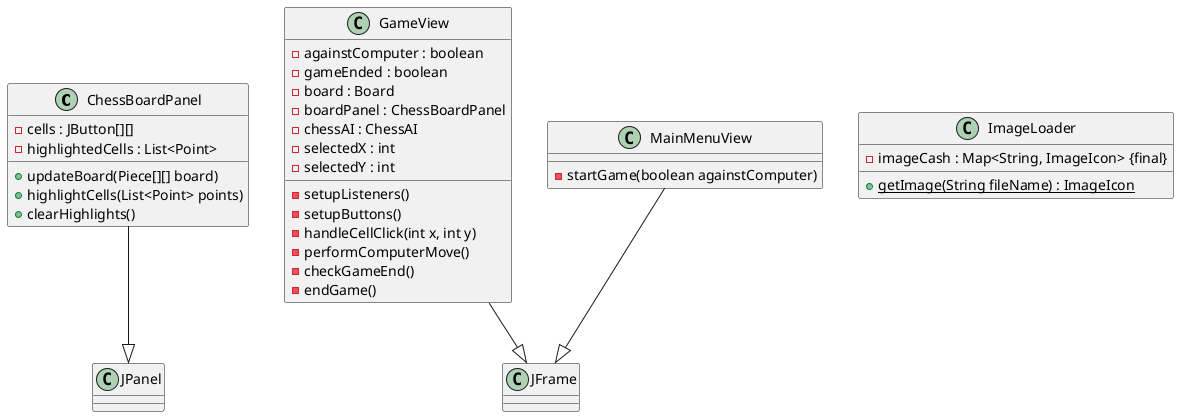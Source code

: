 
'https://plantuml.com/sequence-diagram

@startuml

'!define root_package .
'
'class Main {
'    +main(String[] args) : void {static}
'}
'class Bishop {
'    +canAttack(int x, int y, Board board)
'    #getType()
'}
'Bishop --|> Piece
'class Board {
'    +equals(Object obj)
'    +hashCode()
'    +getCapturedPiece()
'    -setupInitialPosition()
'    +getPieceAt(int x, int y)
'    +setPieceAt(int x, int y, Piece piece)
'    +movePiece(int fromX, int fromY, int toX, int toY)
'    +undoMove()
'    +isKingInCheck(String color)
'    +noValidMoves(String color)
'    +checkGameEnd()
'    +saveGameToNotationFile(String filePath)
'    -convertMoveToNotation(Move move)
'    -convertPositionToNotation(int x, int y)
'    +loadGameFromNotationFile(String filePath)
'    +applyMove(Move move)
'    +parseNotationToMove(String notation)
'    -isValidCoordinate(int x, int y)
'    -isMoveValid(Move move)
'    +clone()
'    +getCurrentPlayerColor()
'}
'Board ..|> Cloneable
'class ChessAI {
'    +calculateBestMove(int depth)
'    -minimax(int depth, boolean maximizingPlayer, int alpha, int beta)
'    +evaluateBoard()
'    -getPieceValue(Piece piece)
'    +performMove()
'}
'class King {
'    +canAttack(int x, int y, Board board)
'    #getType()
'}
'King --|> Piece
'class Knight {
'    +canAttack(int x, int y, Board board)
'    #getType()
'}
'Knight --|> Piece
'class Pawn {
'    +canAttack(int x, int y, Board board)
'    #getType()
'}
'Pawn --|> Piece
'class Piece {
'    +setPosition(int newX, int newY)
'    +isInBounds(int x, int y)
'    +clone()
'    +getColor()
'    +pieceInfo()
'}
'Piece ..|> Cloneable
'class Queen {
'    #getType()
'    +canAttack(int x, int y, Board board)
'}
'Queen --|> Piece
'class Rook {
'    #getType()
'    +canAttack(int x, int y, Board board)
'}
'Rook --|> Piece

@startuml
class ChessBoardPanel {
    -cells : JButton[][]
    -highlightedCells : List<Point>

    +updateBoard(Piece[][] board)
    +highlightCells(List<Point> points)
    +clearHighlights()
}
ChessBoardPanel --|> JPanel
class GameView {
    -againstComputer : boolean
    -gameEnded : boolean
    -board : Board
    -boardPanel : ChessBoardPanel
    -chessAI : ChessAI
    -selectedX : int
    -selectedY : int

    -setupListeners()
    -setupButtons()
    -handleCellClick(int x, int y)
    -performComputerMove()
    -checkGameEnd()
    -endGame()
}
GameView --|> JFrame
class ImageLoader {
    -imageCash : Map<String, ImageIcon> {final}
    +getImage(String fileName) : ImageIcon {static}
}
class MainMenuView {
    -startGame(boolean againstComputer)
}
MainMenuView --|> JFrame
@enduml



'class AllTests {
'}
'class BishopTest {
'    +testIsPathClear_NoObstacles()
'    +testIsPathClear_ObstacleInMiddle()
'    +testIsPathClear_DestinationOccupied()
'    +testIsPathClear_InvalidMove_NotDiagonal()
'}
'class BoardTest {
'    +testGetValidMovesForPawnInitialPosition()
'    +testGetValidMovesForBlockedPawn()
'    +testGetValidMovesForRookUnblocked()
'    +testGetValidMovesForKingInCheck()
'    +testGetValidMovesForKnight()
'    +testGetValidMovesForEmptySquare()
'    +testGetValidMovesForOpponentPiece()
'}
'class KingTest {
'    +testCanAttackAdjacentSquareOccupied()
'    +testCanAttackAdjacentSquareEmpty()
'    +testCannotAttackDistantSquare()
'    +testCannotAttackSameSquare()
'    +testCanAttackEdgeCase()
'    +testCannotAttackOutOfBounds()
'}
'class KnightTest {
'    +testKnightMovesFromCenter()
'    +testKnightMovesFromCorner()
'    +testKnightMovesWithAlliesBlocking()
'    +testKnightMovesWithEnemyPieces()
'    +testNoMovesWhenSurroundedByAllies()
'}
'class PawnTest {
'    +testPawnMoveForwardOneStep()
'    +testPawnMoveForwardOneStep()
'    +testPawnMoveForwardOneStep()
'    +testPawnMoveForwardTwoStepsFromStartingPosition()
'    +testPawnCannotMoveForwardWhenBlocked()
'    +testPawnMoveCaptureDiagonally()
'    +testPawnMoveCaptureDiagonally()
'    +testPawnCannotCaptureDiagonallySameColor()
'    +testPawnCannotCaptureDiagonallySameColor()
'    +testBlackPawnMoveForwardTwoStepsFromStartingPosition()
'}
'class QueenTest {
'    +testGetPotentialMoves_EmptyBoard_CenterPosition()
'    +testGetPotentialMoves_CaptureOpponentPiece()
'    +testGetPotentialMoves_BlockedBySameColorPiece()
'    +testGetPotentialMoves_EmptyBoard_CornerPosition()
'    +testGetPotentialMoves_BlockedInAllDirections()
'}
'class RookTest {
'    +testCanAttackHorizontalPathClear()
'    +testCanAttackVerticalPathClear()
'    +testCannotAttackDiagonal()
'    +testCannotAttackBlockedPath()
'}

